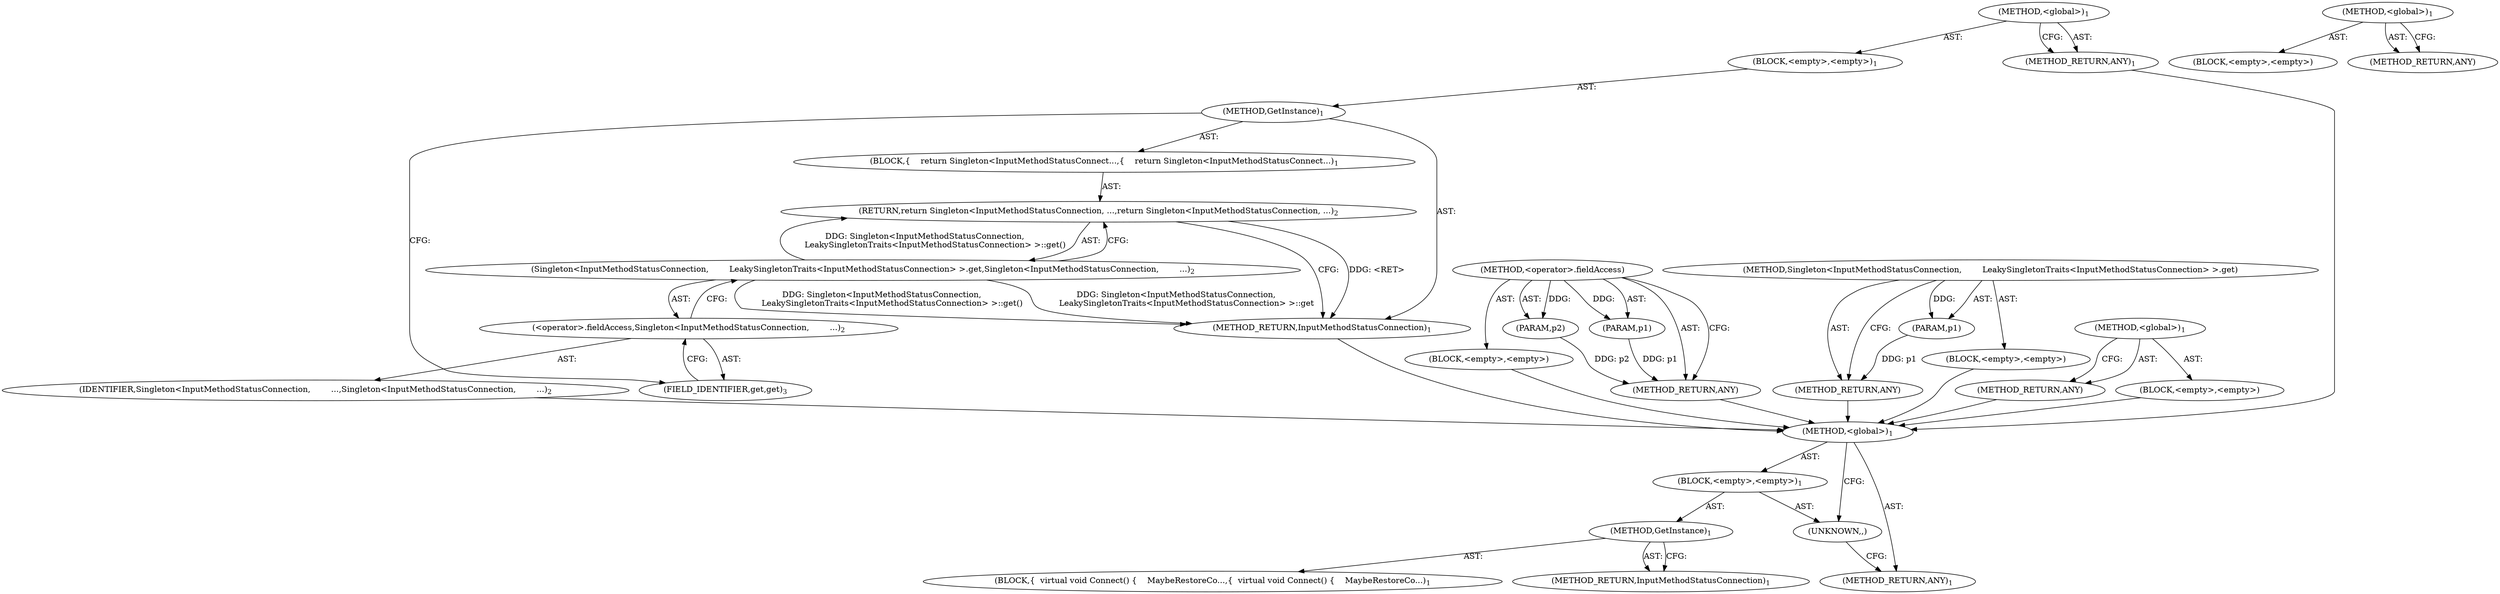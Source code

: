 digraph "&lt;global&gt;" {
vulnerable_6 [label=<(METHOD,&lt;global&gt;)<SUB>1</SUB>>];
vulnerable_7 [label=<(BLOCK,&lt;empty&gt;,&lt;empty&gt;)<SUB>1</SUB>>];
vulnerable_8 [label=<(METHOD,GetInstance)<SUB>1</SUB>>];
vulnerable_9 [label=<(BLOCK,{
    return Singleton&lt;InputMethodStatusConnect...,{
    return Singleton&lt;InputMethodStatusConnect...)<SUB>1</SUB>>];
vulnerable_10 [label=<(RETURN,return Singleton&lt;InputMethodStatusConnection,
 ...,return Singleton&lt;InputMethodStatusConnection,
 ...)<SUB>2</SUB>>];
vulnerable_11 [label=<(Singleton&lt;InputMethodStatusConnection,
        LeakySingletonTraits&lt;InputMethodStatusConnection&gt; &gt;.get,Singleton&lt;InputMethodStatusConnection,
        ...)<SUB>2</SUB>>];
vulnerable_12 [label=<(&lt;operator&gt;.fieldAccess,Singleton&lt;InputMethodStatusConnection,
        ...)<SUB>2</SUB>>];
vulnerable_13 [label=<(IDENTIFIER,Singleton&lt;InputMethodStatusConnection,
        ...,Singleton&lt;InputMethodStatusConnection,
        ...)<SUB>2</SUB>>];
vulnerable_14 [label=<(FIELD_IDENTIFIER,get,get)<SUB>3</SUB>>];
vulnerable_15 [label=<(METHOD_RETURN,InputMethodStatusConnection)<SUB>1</SUB>>];
vulnerable_17 [label=<(METHOD_RETURN,ANY)<SUB>1</SUB>>];
vulnerable_36 [label=<(METHOD,&lt;operator&gt;.fieldAccess)>];
vulnerable_37 [label=<(PARAM,p1)>];
vulnerable_38 [label=<(PARAM,p2)>];
vulnerable_39 [label=<(BLOCK,&lt;empty&gt;,&lt;empty&gt;)>];
vulnerable_40 [label=<(METHOD_RETURN,ANY)>];
vulnerable_32 [label=<(METHOD,Singleton&lt;InputMethodStatusConnection,
        LeakySingletonTraits&lt;InputMethodStatusConnection&gt; &gt;.get)>];
vulnerable_33 [label=<(PARAM,p1)>];
vulnerable_34 [label=<(BLOCK,&lt;empty&gt;,&lt;empty&gt;)>];
vulnerable_35 [label=<(METHOD_RETURN,ANY)>];
vulnerable_26 [label=<(METHOD,&lt;global&gt;)<SUB>1</SUB>>];
vulnerable_27 [label=<(BLOCK,&lt;empty&gt;,&lt;empty&gt;)>];
vulnerable_28 [label=<(METHOD_RETURN,ANY)>];
fixed_6 [label=<(METHOD,&lt;global&gt;)<SUB>1</SUB>>];
fixed_7 [label=<(BLOCK,&lt;empty&gt;,&lt;empty&gt;)<SUB>1</SUB>>];
fixed_8 [label=<(METHOD,GetInstance)<SUB>1</SUB>>];
fixed_9 [label=<(BLOCK,{
  virtual void Connect() {
    MaybeRestoreCo...,{
  virtual void Connect() {
    MaybeRestoreCo...)<SUB>1</SUB>>];
fixed_10 [label=<(METHOD_RETURN,InputMethodStatusConnection)<SUB>1</SUB>>];
fixed_12 [label=<(UNKNOWN,,)>];
fixed_13 [label=<(METHOD_RETURN,ANY)<SUB>1</SUB>>];
fixed_22 [label=<(METHOD,&lt;global&gt;)<SUB>1</SUB>>];
fixed_23 [label=<(BLOCK,&lt;empty&gt;,&lt;empty&gt;)>];
fixed_24 [label=<(METHOD_RETURN,ANY)>];
vulnerable_6 -> vulnerable_7  [key=0, label="AST: "];
vulnerable_6 -> vulnerable_17  [key=0, label="AST: "];
vulnerable_6 -> vulnerable_17  [key=1, label="CFG: "];
vulnerable_7 -> vulnerable_8  [key=0, label="AST: "];
vulnerable_8 -> vulnerable_9  [key=0, label="AST: "];
vulnerable_8 -> vulnerable_15  [key=0, label="AST: "];
vulnerable_8 -> vulnerable_14  [key=0, label="CFG: "];
vulnerable_9 -> vulnerable_10  [key=0, label="AST: "];
vulnerable_10 -> vulnerable_11  [key=0, label="AST: "];
vulnerable_10 -> vulnerable_15  [key=0, label="CFG: "];
vulnerable_10 -> vulnerable_15  [key=1, label="DDG: &lt;RET&gt;"];
vulnerable_11 -> vulnerable_12  [key=0, label="AST: "];
vulnerable_11 -> vulnerable_10  [key=0, label="CFG: "];
vulnerable_11 -> vulnerable_10  [key=1, label="DDG: Singleton&lt;InputMethodStatusConnection,
        LeakySingletonTraits&lt;InputMethodStatusConnection&gt; &gt;::get()"];
vulnerable_11 -> vulnerable_15  [key=0, label="DDG: Singleton&lt;InputMethodStatusConnection,
        LeakySingletonTraits&lt;InputMethodStatusConnection&gt; &gt;::get"];
vulnerable_11 -> vulnerable_15  [key=1, label="DDG: Singleton&lt;InputMethodStatusConnection,
        LeakySingletonTraits&lt;InputMethodStatusConnection&gt; &gt;::get()"];
vulnerable_12 -> vulnerable_13  [key=0, label="AST: "];
vulnerable_12 -> vulnerable_14  [key=0, label="AST: "];
vulnerable_12 -> vulnerable_11  [key=0, label="CFG: "];
vulnerable_13 -> fixed_6  [key=0];
vulnerable_14 -> vulnerable_12  [key=0, label="CFG: "];
vulnerable_15 -> fixed_6  [key=0];
vulnerable_17 -> fixed_6  [key=0];
vulnerable_36 -> vulnerable_37  [key=0, label="AST: "];
vulnerable_36 -> vulnerable_37  [key=1, label="DDG: "];
vulnerable_36 -> vulnerable_39  [key=0, label="AST: "];
vulnerable_36 -> vulnerable_38  [key=0, label="AST: "];
vulnerable_36 -> vulnerable_38  [key=1, label="DDG: "];
vulnerable_36 -> vulnerable_40  [key=0, label="AST: "];
vulnerable_36 -> vulnerable_40  [key=1, label="CFG: "];
vulnerable_37 -> vulnerable_40  [key=0, label="DDG: p1"];
vulnerable_38 -> vulnerable_40  [key=0, label="DDG: p2"];
vulnerable_39 -> fixed_6  [key=0];
vulnerable_40 -> fixed_6  [key=0];
vulnerable_32 -> vulnerable_33  [key=0, label="AST: "];
vulnerable_32 -> vulnerable_33  [key=1, label="DDG: "];
vulnerable_32 -> vulnerable_34  [key=0, label="AST: "];
vulnerable_32 -> vulnerable_35  [key=0, label="AST: "];
vulnerable_32 -> vulnerable_35  [key=1, label="CFG: "];
vulnerable_33 -> vulnerable_35  [key=0, label="DDG: p1"];
vulnerable_34 -> fixed_6  [key=0];
vulnerable_35 -> fixed_6  [key=0];
vulnerable_26 -> vulnerable_27  [key=0, label="AST: "];
vulnerable_26 -> vulnerable_28  [key=0, label="AST: "];
vulnerable_26 -> vulnerable_28  [key=1, label="CFG: "];
vulnerable_27 -> fixed_6  [key=0];
vulnerable_28 -> fixed_6  [key=0];
fixed_6 -> fixed_7  [key=0, label="AST: "];
fixed_6 -> fixed_13  [key=0, label="AST: "];
fixed_6 -> fixed_12  [key=0, label="CFG: "];
fixed_7 -> fixed_8  [key=0, label="AST: "];
fixed_7 -> fixed_12  [key=0, label="AST: "];
fixed_8 -> fixed_9  [key=0, label="AST: "];
fixed_8 -> fixed_10  [key=0, label="AST: "];
fixed_8 -> fixed_10  [key=1, label="CFG: "];
fixed_12 -> fixed_13  [key=0, label="CFG: "];
fixed_22 -> fixed_23  [key=0, label="AST: "];
fixed_22 -> fixed_24  [key=0, label="AST: "];
fixed_22 -> fixed_24  [key=1, label="CFG: "];
}
